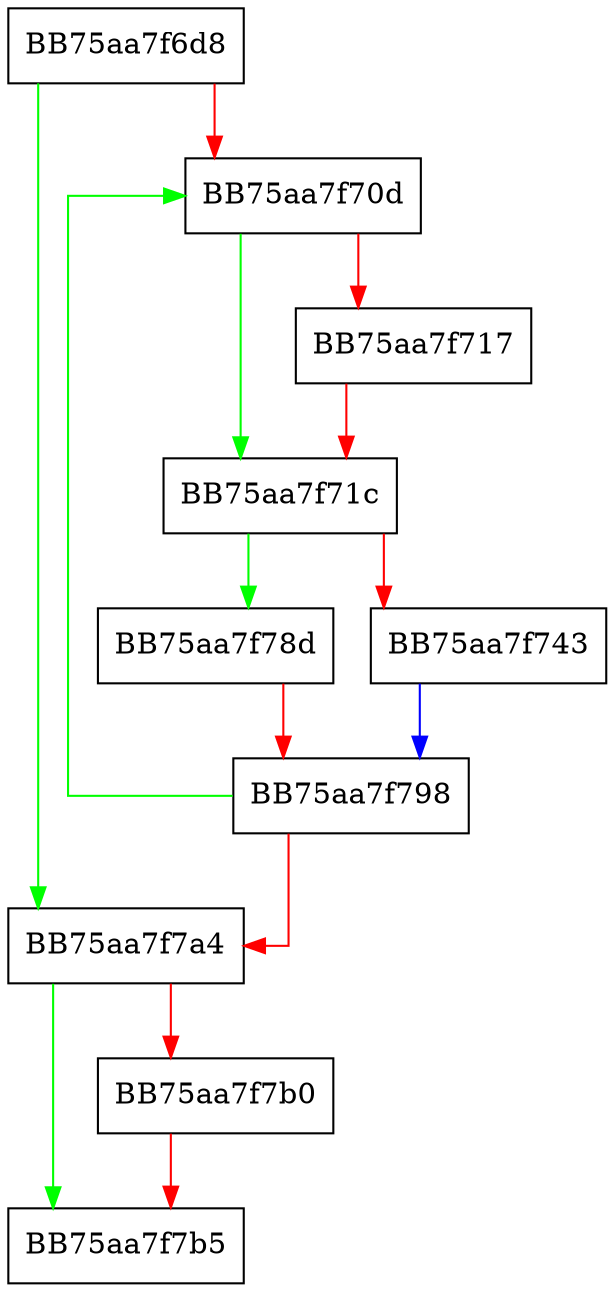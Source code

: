 digraph remap_shadow_cursors {
  node [shape="box"];
  graph [splines=ortho];
  BB75aa7f6d8 -> BB75aa7f7a4 [color="green"];
  BB75aa7f6d8 -> BB75aa7f70d [color="red"];
  BB75aa7f70d -> BB75aa7f71c [color="green"];
  BB75aa7f70d -> BB75aa7f717 [color="red"];
  BB75aa7f717 -> BB75aa7f71c [color="red"];
  BB75aa7f71c -> BB75aa7f78d [color="green"];
  BB75aa7f71c -> BB75aa7f743 [color="red"];
  BB75aa7f743 -> BB75aa7f798 [color="blue"];
  BB75aa7f78d -> BB75aa7f798 [color="red"];
  BB75aa7f798 -> BB75aa7f70d [color="green"];
  BB75aa7f798 -> BB75aa7f7a4 [color="red"];
  BB75aa7f7a4 -> BB75aa7f7b5 [color="green"];
  BB75aa7f7a4 -> BB75aa7f7b0 [color="red"];
  BB75aa7f7b0 -> BB75aa7f7b5 [color="red"];
}